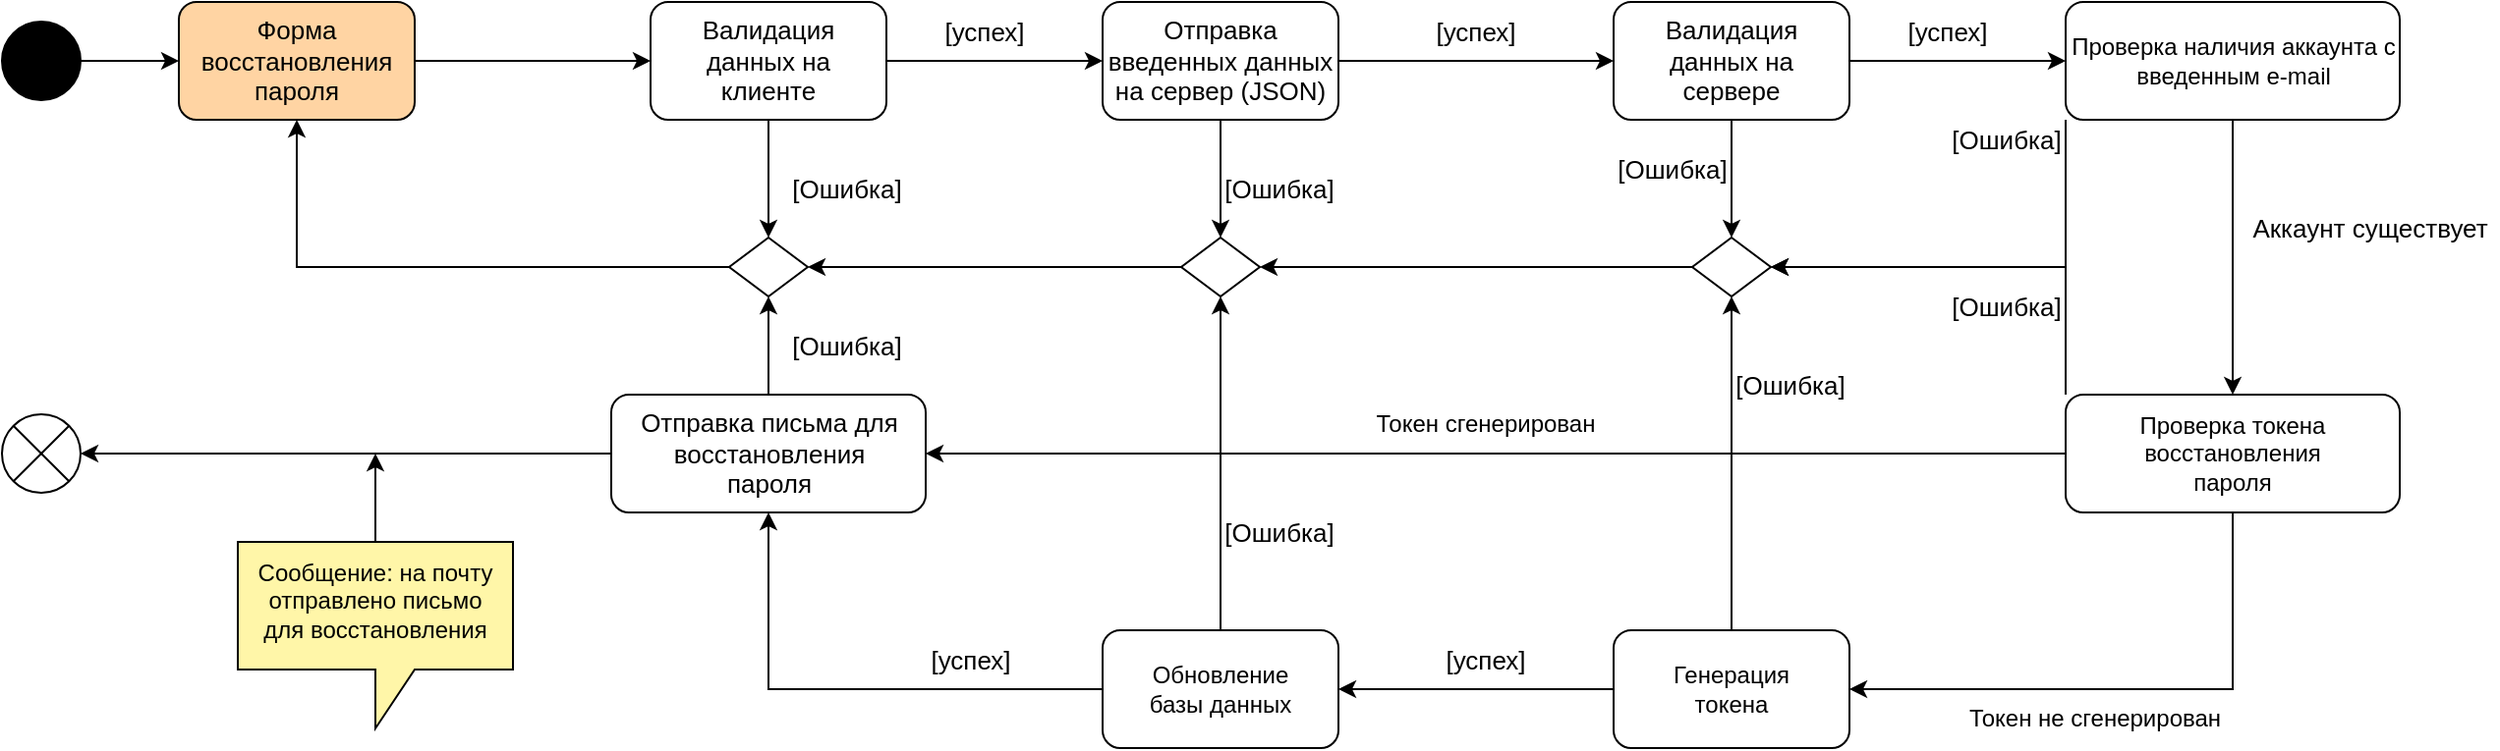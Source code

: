 <mxfile version="23.1.5" type="device">
  <diagram name="Страница — 1" id="FMWFwdfGVgK8CCEmc2PM">
    <mxGraphModel dx="1500" dy="757" grid="1" gridSize="10" guides="1" tooltips="1" connect="1" arrows="1" fold="1" page="1" pageScale="1" pageWidth="827" pageHeight="1169" math="0" shadow="0">
      <root>
        <mxCell id="0" />
        <mxCell id="1" parent="0" />
        <mxCell id="uzIJkzM0i0495yDgrQae-4" style="edgeStyle=orthogonalEdgeStyle;rounded=0;orthogonalLoop=1;jettySize=auto;html=1;exitX=1;exitY=0.5;exitDx=0;exitDy=0;entryX=0;entryY=0.5;entryDx=0;entryDy=0;" edge="1" parent="1" source="uzIJkzM0i0495yDgrQae-1" target="uzIJkzM0i0495yDgrQae-2">
          <mxGeometry relative="1" as="geometry" />
        </mxCell>
        <mxCell id="uzIJkzM0i0495yDgrQae-1" value="" style="ellipse;whiteSpace=wrap;html=1;aspect=fixed;fillColor=#000000;" vertex="1" parent="1">
          <mxGeometry y="320" width="40" height="40" as="geometry" />
        </mxCell>
        <mxCell id="uzIJkzM0i0495yDgrQae-6" style="edgeStyle=orthogonalEdgeStyle;rounded=0;orthogonalLoop=1;jettySize=auto;html=1;exitX=1;exitY=0.5;exitDx=0;exitDy=0;entryX=0;entryY=0.5;entryDx=0;entryDy=0;" edge="1" parent="1" source="uzIJkzM0i0495yDgrQae-2" target="uzIJkzM0i0495yDgrQae-5">
          <mxGeometry relative="1" as="geometry" />
        </mxCell>
        <mxCell id="uzIJkzM0i0495yDgrQae-2" value="" style="rounded=1;whiteSpace=wrap;html=1;fillColor=#FFD4A3;" vertex="1" parent="1">
          <mxGeometry x="90" y="310" width="120" height="60" as="geometry" />
        </mxCell>
        <mxCell id="uzIJkzM0i0495yDgrQae-3" value="Форма восстановления пароля" style="text;strokeColor=none;align=center;fillColor=none;html=1;verticalAlign=middle;whiteSpace=wrap;rounded=0;fontSize=13;" vertex="1" parent="1">
          <mxGeometry x="100" y="310" width="100" height="60" as="geometry" />
        </mxCell>
        <mxCell id="uzIJkzM0i0495yDgrQae-8" style="edgeStyle=orthogonalEdgeStyle;rounded=0;orthogonalLoop=1;jettySize=auto;html=1;exitX=0.5;exitY=1;exitDx=0;exitDy=0;entryX=0.5;entryY=0;entryDx=0;entryDy=0;" edge="1" parent="1" source="uzIJkzM0i0495yDgrQae-5" target="uzIJkzM0i0495yDgrQae-7">
          <mxGeometry relative="1" as="geometry" />
        </mxCell>
        <mxCell id="uzIJkzM0i0495yDgrQae-13" style="edgeStyle=orthogonalEdgeStyle;rounded=0;orthogonalLoop=1;jettySize=auto;html=1;exitX=1;exitY=0.5;exitDx=0;exitDy=0;entryX=0;entryY=0.5;entryDx=0;entryDy=0;" edge="1" parent="1" source="uzIJkzM0i0495yDgrQae-5" target="uzIJkzM0i0495yDgrQae-12">
          <mxGeometry relative="1" as="geometry" />
        </mxCell>
        <mxCell id="uzIJkzM0i0495yDgrQae-5" value="" style="rounded=1;whiteSpace=wrap;html=1;" vertex="1" parent="1">
          <mxGeometry x="330" y="310" width="120" height="60" as="geometry" />
        </mxCell>
        <mxCell id="uzIJkzM0i0495yDgrQae-9" style="edgeStyle=orthogonalEdgeStyle;rounded=0;orthogonalLoop=1;jettySize=auto;html=1;exitX=0;exitY=0.5;exitDx=0;exitDy=0;entryX=0.5;entryY=1;entryDx=0;entryDy=0;" edge="1" parent="1" source="uzIJkzM0i0495yDgrQae-7" target="uzIJkzM0i0495yDgrQae-3">
          <mxGeometry relative="1" as="geometry" />
        </mxCell>
        <mxCell id="uzIJkzM0i0495yDgrQae-7" value="" style="rhombus;whiteSpace=wrap;html=1;" vertex="1" parent="1">
          <mxGeometry x="370" y="430" width="40" height="30" as="geometry" />
        </mxCell>
        <mxCell id="uzIJkzM0i0495yDgrQae-10" value="Валидация данных на клиенте" style="text;strokeColor=none;align=center;fillColor=none;html=1;verticalAlign=middle;whiteSpace=wrap;rounded=0;fontSize=13;" vertex="1" parent="1">
          <mxGeometry x="340" y="315" width="100" height="50" as="geometry" />
        </mxCell>
        <mxCell id="uzIJkzM0i0495yDgrQae-11" value="[Ошибка]" style="text;strokeColor=none;align=center;fillColor=none;html=1;verticalAlign=middle;whiteSpace=wrap;rounded=0;fontSize=13;" vertex="1" parent="1">
          <mxGeometry x="400" y="390" width="60" height="30" as="geometry" />
        </mxCell>
        <mxCell id="uzIJkzM0i0495yDgrQae-15" style="edgeStyle=orthogonalEdgeStyle;rounded=0;orthogonalLoop=1;jettySize=auto;html=1;exitX=0.5;exitY=1;exitDx=0;exitDy=0;entryX=0.5;entryY=0;entryDx=0;entryDy=0;" edge="1" parent="1" source="uzIJkzM0i0495yDgrQae-12" target="uzIJkzM0i0495yDgrQae-14">
          <mxGeometry relative="1" as="geometry" />
        </mxCell>
        <mxCell id="uzIJkzM0i0495yDgrQae-12" value="" style="rounded=1;whiteSpace=wrap;html=1;" vertex="1" parent="1">
          <mxGeometry x="560" y="310" width="120" height="60" as="geometry" />
        </mxCell>
        <mxCell id="uzIJkzM0i0495yDgrQae-16" style="edgeStyle=orthogonalEdgeStyle;rounded=0;orthogonalLoop=1;jettySize=auto;html=1;exitX=0;exitY=0.5;exitDx=0;exitDy=0;entryX=1;entryY=0.5;entryDx=0;entryDy=0;" edge="1" parent="1" source="uzIJkzM0i0495yDgrQae-14" target="uzIJkzM0i0495yDgrQae-7">
          <mxGeometry relative="1" as="geometry" />
        </mxCell>
        <mxCell id="uzIJkzM0i0495yDgrQae-14" value="" style="rhombus;whiteSpace=wrap;html=1;" vertex="1" parent="1">
          <mxGeometry x="600" y="430" width="40" height="30" as="geometry" />
        </mxCell>
        <mxCell id="uzIJkzM0i0495yDgrQae-17" value="[Ошибка]" style="text;strokeColor=none;align=center;fillColor=none;html=1;verticalAlign=middle;whiteSpace=wrap;rounded=0;fontSize=13;" vertex="1" parent="1">
          <mxGeometry x="620" y="390" width="60" height="30" as="geometry" />
        </mxCell>
        <mxCell id="uzIJkzM0i0495yDgrQae-18" value="[успех]" style="text;strokeColor=none;align=center;fillColor=none;html=1;verticalAlign=middle;whiteSpace=wrap;rounded=0;fontSize=13;" vertex="1" parent="1">
          <mxGeometry x="470" y="310" width="60" height="30" as="geometry" />
        </mxCell>
        <mxCell id="uzIJkzM0i0495yDgrQae-21" style="edgeStyle=orthogonalEdgeStyle;rounded=0;orthogonalLoop=1;jettySize=auto;html=1;exitX=1;exitY=0.5;exitDx=0;exitDy=0;entryX=0;entryY=0.5;entryDx=0;entryDy=0;" edge="1" parent="1" source="uzIJkzM0i0495yDgrQae-19" target="uzIJkzM0i0495yDgrQae-20">
          <mxGeometry relative="1" as="geometry" />
        </mxCell>
        <mxCell id="uzIJkzM0i0495yDgrQae-19" value="Отправка введенных данных на сервер (JSON)" style="text;strokeColor=none;align=center;fillColor=none;html=1;verticalAlign=middle;whiteSpace=wrap;rounded=0;fontSize=13;" vertex="1" parent="1">
          <mxGeometry x="560" y="315" width="120" height="50" as="geometry" />
        </mxCell>
        <mxCell id="uzIJkzM0i0495yDgrQae-24" style="edgeStyle=orthogonalEdgeStyle;rounded=0;orthogonalLoop=1;jettySize=auto;html=1;exitX=0.5;exitY=1;exitDx=0;exitDy=0;entryX=0.5;entryY=0;entryDx=0;entryDy=0;" edge="1" parent="1" source="uzIJkzM0i0495yDgrQae-20" target="uzIJkzM0i0495yDgrQae-22">
          <mxGeometry relative="1" as="geometry" />
        </mxCell>
        <mxCell id="uzIJkzM0i0495yDgrQae-29" style="edgeStyle=orthogonalEdgeStyle;rounded=0;orthogonalLoop=1;jettySize=auto;html=1;exitX=1;exitY=0.5;exitDx=0;exitDy=0;entryX=0;entryY=0.5;entryDx=0;entryDy=0;" edge="1" parent="1" source="uzIJkzM0i0495yDgrQae-20" target="uzIJkzM0i0495yDgrQae-28">
          <mxGeometry relative="1" as="geometry" />
        </mxCell>
        <mxCell id="uzIJkzM0i0495yDgrQae-20" value="" style="rounded=1;whiteSpace=wrap;html=1;" vertex="1" parent="1">
          <mxGeometry x="820" y="310" width="120" height="60" as="geometry" />
        </mxCell>
        <mxCell id="uzIJkzM0i0495yDgrQae-23" style="edgeStyle=orthogonalEdgeStyle;rounded=0;orthogonalLoop=1;jettySize=auto;html=1;exitX=0;exitY=0.5;exitDx=0;exitDy=0;entryX=1;entryY=0.5;entryDx=0;entryDy=0;" edge="1" parent="1" source="uzIJkzM0i0495yDgrQae-22" target="uzIJkzM0i0495yDgrQae-14">
          <mxGeometry relative="1" as="geometry" />
        </mxCell>
        <mxCell id="uzIJkzM0i0495yDgrQae-22" value="" style="rhombus;whiteSpace=wrap;html=1;" vertex="1" parent="1">
          <mxGeometry x="860" y="430" width="40" height="30" as="geometry" />
        </mxCell>
        <mxCell id="uzIJkzM0i0495yDgrQae-25" value="[Ошибка]" style="text;strokeColor=none;align=center;fillColor=none;html=1;verticalAlign=middle;whiteSpace=wrap;rounded=0;fontSize=13;" vertex="1" parent="1">
          <mxGeometry x="820" y="380" width="60" height="30" as="geometry" />
        </mxCell>
        <mxCell id="uzIJkzM0i0495yDgrQae-26" value="[успех]" style="text;strokeColor=none;align=center;fillColor=none;html=1;verticalAlign=middle;whiteSpace=wrap;rounded=0;fontSize=13;" vertex="1" parent="1">
          <mxGeometry x="720" y="310" width="60" height="30" as="geometry" />
        </mxCell>
        <mxCell id="uzIJkzM0i0495yDgrQae-27" value="Валидация данных на сервере" style="text;strokeColor=none;align=center;fillColor=none;html=1;verticalAlign=middle;whiteSpace=wrap;rounded=0;fontSize=13;" vertex="1" parent="1">
          <mxGeometry x="825" y="315" width="110" height="50" as="geometry" />
        </mxCell>
        <mxCell id="uzIJkzM0i0495yDgrQae-35" style="edgeStyle=orthogonalEdgeStyle;rounded=0;orthogonalLoop=1;jettySize=auto;html=1;exitX=0.5;exitY=1;exitDx=0;exitDy=0;entryX=0.5;entryY=0;entryDx=0;entryDy=0;" edge="1" parent="1" source="uzIJkzM0i0495yDgrQae-28" target="uzIJkzM0i0495yDgrQae-34">
          <mxGeometry relative="1" as="geometry" />
        </mxCell>
        <mxCell id="uzIJkzM0i0495yDgrQae-28" value="" style="rounded=1;whiteSpace=wrap;html=1;" vertex="1" parent="1">
          <mxGeometry x="1050" y="310" width="170" height="60" as="geometry" />
        </mxCell>
        <mxCell id="uzIJkzM0i0495yDgrQae-30" value="" style="endArrow=classic;html=1;rounded=0;exitX=0;exitY=1;exitDx=0;exitDy=0;entryX=1;entryY=0.5;entryDx=0;entryDy=0;" edge="1" parent="1" source="uzIJkzM0i0495yDgrQae-28" target="uzIJkzM0i0495yDgrQae-22">
          <mxGeometry width="50" height="50" relative="1" as="geometry">
            <mxPoint x="920" y="470" as="sourcePoint" />
            <mxPoint x="970" y="420" as="targetPoint" />
            <Array as="points">
              <mxPoint x="1050" y="445" />
            </Array>
          </mxGeometry>
        </mxCell>
        <mxCell id="uzIJkzM0i0495yDgrQae-31" value="[Ошибка]" style="text;strokeColor=none;align=center;fillColor=none;html=1;verticalAlign=middle;whiteSpace=wrap;rounded=0;fontSize=13;" vertex="1" parent="1">
          <mxGeometry x="990" y="365" width="60" height="30" as="geometry" />
        </mxCell>
        <mxCell id="uzIJkzM0i0495yDgrQae-32" value="[успех]" style="text;strokeColor=none;align=center;fillColor=none;html=1;verticalAlign=middle;whiteSpace=wrap;rounded=0;fontSize=13;" vertex="1" parent="1">
          <mxGeometry x="960" y="310" width="60" height="30" as="geometry" />
        </mxCell>
        <mxCell id="uzIJkzM0i0495yDgrQae-33" value="Проверка наличия аккаунта с введенным e-mail" style="text;strokeColor=none;align=center;fillColor=none;html=1;verticalAlign=middle;whiteSpace=wrap;rounded=0;" vertex="1" parent="1">
          <mxGeometry x="1042.5" y="320" width="185" height="40" as="geometry" />
        </mxCell>
        <mxCell id="uzIJkzM0i0495yDgrQae-52" style="edgeStyle=orthogonalEdgeStyle;rounded=0;orthogonalLoop=1;jettySize=auto;html=1;exitX=0;exitY=0.5;exitDx=0;exitDy=0;entryX=1;entryY=0.5;entryDx=0;entryDy=0;" edge="1" parent="1" source="uzIJkzM0i0495yDgrQae-34" target="uzIJkzM0i0495yDgrQae-38">
          <mxGeometry relative="1" as="geometry" />
        </mxCell>
        <mxCell id="uzIJkzM0i0495yDgrQae-57" style="edgeStyle=orthogonalEdgeStyle;rounded=0;orthogonalLoop=1;jettySize=auto;html=1;exitX=0.5;exitY=1;exitDx=0;exitDy=0;entryX=1;entryY=0.5;entryDx=0;entryDy=0;" edge="1" parent="1" source="uzIJkzM0i0495yDgrQae-34" target="uzIJkzM0i0495yDgrQae-54">
          <mxGeometry relative="1" as="geometry" />
        </mxCell>
        <mxCell id="uzIJkzM0i0495yDgrQae-34" value="" style="rounded=1;whiteSpace=wrap;html=1;" vertex="1" parent="1">
          <mxGeometry x="1050" y="510" width="170" height="60" as="geometry" />
        </mxCell>
        <mxCell id="uzIJkzM0i0495yDgrQae-36" value="Аккаунт существует" style="text;strokeColor=none;align=center;fillColor=none;html=1;verticalAlign=middle;whiteSpace=wrap;rounded=0;fontSize=13;" vertex="1" parent="1">
          <mxGeometry x="1140" y="410" width="130" height="30" as="geometry" />
        </mxCell>
        <mxCell id="uzIJkzM0i0495yDgrQae-37" value="Проверка токена восстановления пароля" style="text;strokeColor=none;align=center;fillColor=none;html=1;verticalAlign=middle;whiteSpace=wrap;rounded=0;" vertex="1" parent="1">
          <mxGeometry x="1070" y="515" width="130" height="50" as="geometry" />
        </mxCell>
        <mxCell id="uzIJkzM0i0495yDgrQae-43" style="edgeStyle=orthogonalEdgeStyle;rounded=0;orthogonalLoop=1;jettySize=auto;html=1;exitX=0.5;exitY=0;exitDx=0;exitDy=0;entryX=0.5;entryY=1;entryDx=0;entryDy=0;" edge="1" parent="1" source="uzIJkzM0i0495yDgrQae-38" target="uzIJkzM0i0495yDgrQae-7">
          <mxGeometry relative="1" as="geometry" />
        </mxCell>
        <mxCell id="uzIJkzM0i0495yDgrQae-38" value="" style="rounded=1;whiteSpace=wrap;html=1;" vertex="1" parent="1">
          <mxGeometry x="310" y="510" width="160" height="60" as="geometry" />
        </mxCell>
        <mxCell id="uzIJkzM0i0495yDgrQae-46" style="edgeStyle=orthogonalEdgeStyle;rounded=0;orthogonalLoop=1;jettySize=auto;html=1;exitX=0.5;exitY=0;exitDx=0;exitDy=0;exitPerimeter=0;" edge="1" parent="1" source="uzIJkzM0i0495yDgrQae-39">
          <mxGeometry relative="1" as="geometry">
            <mxPoint x="190" y="540" as="targetPoint" />
          </mxGeometry>
        </mxCell>
        <mxCell id="uzIJkzM0i0495yDgrQae-39" value="" style="shape=callout;whiteSpace=wrap;html=1;perimeter=calloutPerimeter;fillColor=#FFF6A8;" vertex="1" parent="1">
          <mxGeometry x="120" y="585" width="140" height="95" as="geometry" />
        </mxCell>
        <mxCell id="uzIJkzM0i0495yDgrQae-40" value="" style="verticalLabelPosition=bottom;verticalAlign=top;html=1;shape=mxgraph.flowchart.or;" vertex="1" parent="1">
          <mxGeometry y="520" width="40" height="40" as="geometry" />
        </mxCell>
        <mxCell id="uzIJkzM0i0495yDgrQae-42" style="edgeStyle=orthogonalEdgeStyle;rounded=0;orthogonalLoop=1;jettySize=auto;html=1;exitX=0;exitY=0.5;exitDx=0;exitDy=0;entryX=1;entryY=0.5;entryDx=0;entryDy=0;entryPerimeter=0;" edge="1" parent="1" source="uzIJkzM0i0495yDgrQae-38" target="uzIJkzM0i0495yDgrQae-40">
          <mxGeometry relative="1" as="geometry" />
        </mxCell>
        <mxCell id="uzIJkzM0i0495yDgrQae-44" value="[Ошибка]" style="text;strokeColor=none;align=center;fillColor=none;html=1;verticalAlign=middle;whiteSpace=wrap;rounded=0;fontSize=13;" vertex="1" parent="1">
          <mxGeometry x="400" y="470" width="60" height="30" as="geometry" />
        </mxCell>
        <mxCell id="uzIJkzM0i0495yDgrQae-45" value="Сообщение: на почту отправлено письмо для восстановления" style="text;strokeColor=none;align=center;fillColor=none;html=1;verticalAlign=middle;whiteSpace=wrap;rounded=0;" vertex="1" parent="1">
          <mxGeometry x="125" y="590" width="130" height="50" as="geometry" />
        </mxCell>
        <mxCell id="uzIJkzM0i0495yDgrQae-47" value="Отправка письма для восстановления пароля" style="text;strokeColor=none;align=center;fillColor=none;html=1;verticalAlign=middle;whiteSpace=wrap;rounded=0;fontSize=13;" vertex="1" parent="1">
          <mxGeometry x="317.5" y="520" width="145" height="40" as="geometry" />
        </mxCell>
        <mxCell id="uzIJkzM0i0495yDgrQae-50" value="" style="endArrow=classic;html=1;rounded=0;exitX=0;exitY=0;exitDx=0;exitDy=0;entryX=1;entryY=0.5;entryDx=0;entryDy=0;" edge="1" parent="1" source="uzIJkzM0i0495yDgrQae-34" target="uzIJkzM0i0495yDgrQae-22">
          <mxGeometry width="50" height="50" relative="1" as="geometry">
            <mxPoint x="840" y="520" as="sourcePoint" />
            <mxPoint x="890" y="470" as="targetPoint" />
            <Array as="points">
              <mxPoint x="1050" y="445" />
            </Array>
          </mxGeometry>
        </mxCell>
        <mxCell id="uzIJkzM0i0495yDgrQae-51" value="[Ошибка]" style="text;strokeColor=none;align=center;fillColor=none;html=1;verticalAlign=middle;whiteSpace=wrap;rounded=0;fontSize=13;" vertex="1" parent="1">
          <mxGeometry x="990" y="450" width="60" height="30" as="geometry" />
        </mxCell>
        <mxCell id="uzIJkzM0i0495yDgrQae-53" value="Токен сгенерирован" style="text;strokeColor=none;align=center;fillColor=none;html=1;verticalAlign=middle;whiteSpace=wrap;rounded=0;" vertex="1" parent="1">
          <mxGeometry x="660" y="510" width="190" height="30" as="geometry" />
        </mxCell>
        <mxCell id="uzIJkzM0i0495yDgrQae-55" style="edgeStyle=orthogonalEdgeStyle;rounded=0;orthogonalLoop=1;jettySize=auto;html=1;exitX=0.5;exitY=0;exitDx=0;exitDy=0;entryX=0.5;entryY=1;entryDx=0;entryDy=0;" edge="1" parent="1" source="uzIJkzM0i0495yDgrQae-54" target="uzIJkzM0i0495yDgrQae-22">
          <mxGeometry relative="1" as="geometry" />
        </mxCell>
        <mxCell id="uzIJkzM0i0495yDgrQae-61" style="edgeStyle=orthogonalEdgeStyle;rounded=0;orthogonalLoop=1;jettySize=auto;html=1;exitX=0;exitY=0.5;exitDx=0;exitDy=0;entryX=1;entryY=0.5;entryDx=0;entryDy=0;" edge="1" parent="1" source="uzIJkzM0i0495yDgrQae-54" target="uzIJkzM0i0495yDgrQae-60">
          <mxGeometry relative="1" as="geometry" />
        </mxCell>
        <mxCell id="uzIJkzM0i0495yDgrQae-54" value="" style="rounded=1;whiteSpace=wrap;html=1;" vertex="1" parent="1">
          <mxGeometry x="820" y="630" width="120" height="60" as="geometry" />
        </mxCell>
        <mxCell id="uzIJkzM0i0495yDgrQae-56" value="[Ошибка]" style="text;strokeColor=none;align=center;fillColor=none;html=1;verticalAlign=middle;whiteSpace=wrap;rounded=0;fontSize=13;" vertex="1" parent="1">
          <mxGeometry x="880" y="490" width="60" height="30" as="geometry" />
        </mxCell>
        <mxCell id="uzIJkzM0i0495yDgrQae-58" value="Токен не сгенерирован" style="text;strokeColor=none;align=center;fillColor=none;html=1;verticalAlign=middle;whiteSpace=wrap;rounded=0;" vertex="1" parent="1">
          <mxGeometry x="970" y="660" width="190" height="30" as="geometry" />
        </mxCell>
        <mxCell id="uzIJkzM0i0495yDgrQae-59" value="Генерация токена" style="text;strokeColor=none;align=center;fillColor=none;html=1;verticalAlign=middle;whiteSpace=wrap;rounded=0;" vertex="1" parent="1">
          <mxGeometry x="830" y="640" width="100" height="40" as="geometry" />
        </mxCell>
        <mxCell id="uzIJkzM0i0495yDgrQae-64" style="edgeStyle=orthogonalEdgeStyle;rounded=0;orthogonalLoop=1;jettySize=auto;html=1;exitX=0.5;exitY=0;exitDx=0;exitDy=0;entryX=0.5;entryY=1;entryDx=0;entryDy=0;" edge="1" parent="1" source="uzIJkzM0i0495yDgrQae-60" target="uzIJkzM0i0495yDgrQae-14">
          <mxGeometry relative="1" as="geometry" />
        </mxCell>
        <mxCell id="uzIJkzM0i0495yDgrQae-66" style="edgeStyle=orthogonalEdgeStyle;rounded=0;orthogonalLoop=1;jettySize=auto;html=1;exitX=0;exitY=0.5;exitDx=0;exitDy=0;entryX=0.5;entryY=1;entryDx=0;entryDy=0;" edge="1" parent="1" source="uzIJkzM0i0495yDgrQae-60" target="uzIJkzM0i0495yDgrQae-38">
          <mxGeometry relative="1" as="geometry" />
        </mxCell>
        <mxCell id="uzIJkzM0i0495yDgrQae-60" value="" style="rounded=1;whiteSpace=wrap;html=1;" vertex="1" parent="1">
          <mxGeometry x="560" y="630" width="120" height="60" as="geometry" />
        </mxCell>
        <mxCell id="uzIJkzM0i0495yDgrQae-62" value="Обновление базы данных" style="text;strokeColor=none;align=center;fillColor=none;html=1;verticalAlign=middle;whiteSpace=wrap;rounded=0;" vertex="1" parent="1">
          <mxGeometry x="575" y="640" width="90" height="40" as="geometry" />
        </mxCell>
        <mxCell id="uzIJkzM0i0495yDgrQae-63" value="[успех]" style="text;strokeColor=none;align=center;fillColor=none;html=1;verticalAlign=middle;whiteSpace=wrap;rounded=0;fontSize=13;" vertex="1" parent="1">
          <mxGeometry x="725" y="630" width="60" height="30" as="geometry" />
        </mxCell>
        <mxCell id="uzIJkzM0i0495yDgrQae-65" value="[Ошибка]" style="text;strokeColor=none;align=center;fillColor=none;html=1;verticalAlign=middle;whiteSpace=wrap;rounded=0;fontSize=13;" vertex="1" parent="1">
          <mxGeometry x="620" y="565" width="60" height="30" as="geometry" />
        </mxCell>
        <mxCell id="uzIJkzM0i0495yDgrQae-67" value="[успех]" style="text;strokeColor=none;align=center;fillColor=none;html=1;verticalAlign=middle;whiteSpace=wrap;rounded=0;fontSize=13;" vertex="1" parent="1">
          <mxGeometry x="462.5" y="630" width="60" height="30" as="geometry" />
        </mxCell>
      </root>
    </mxGraphModel>
  </diagram>
</mxfile>
